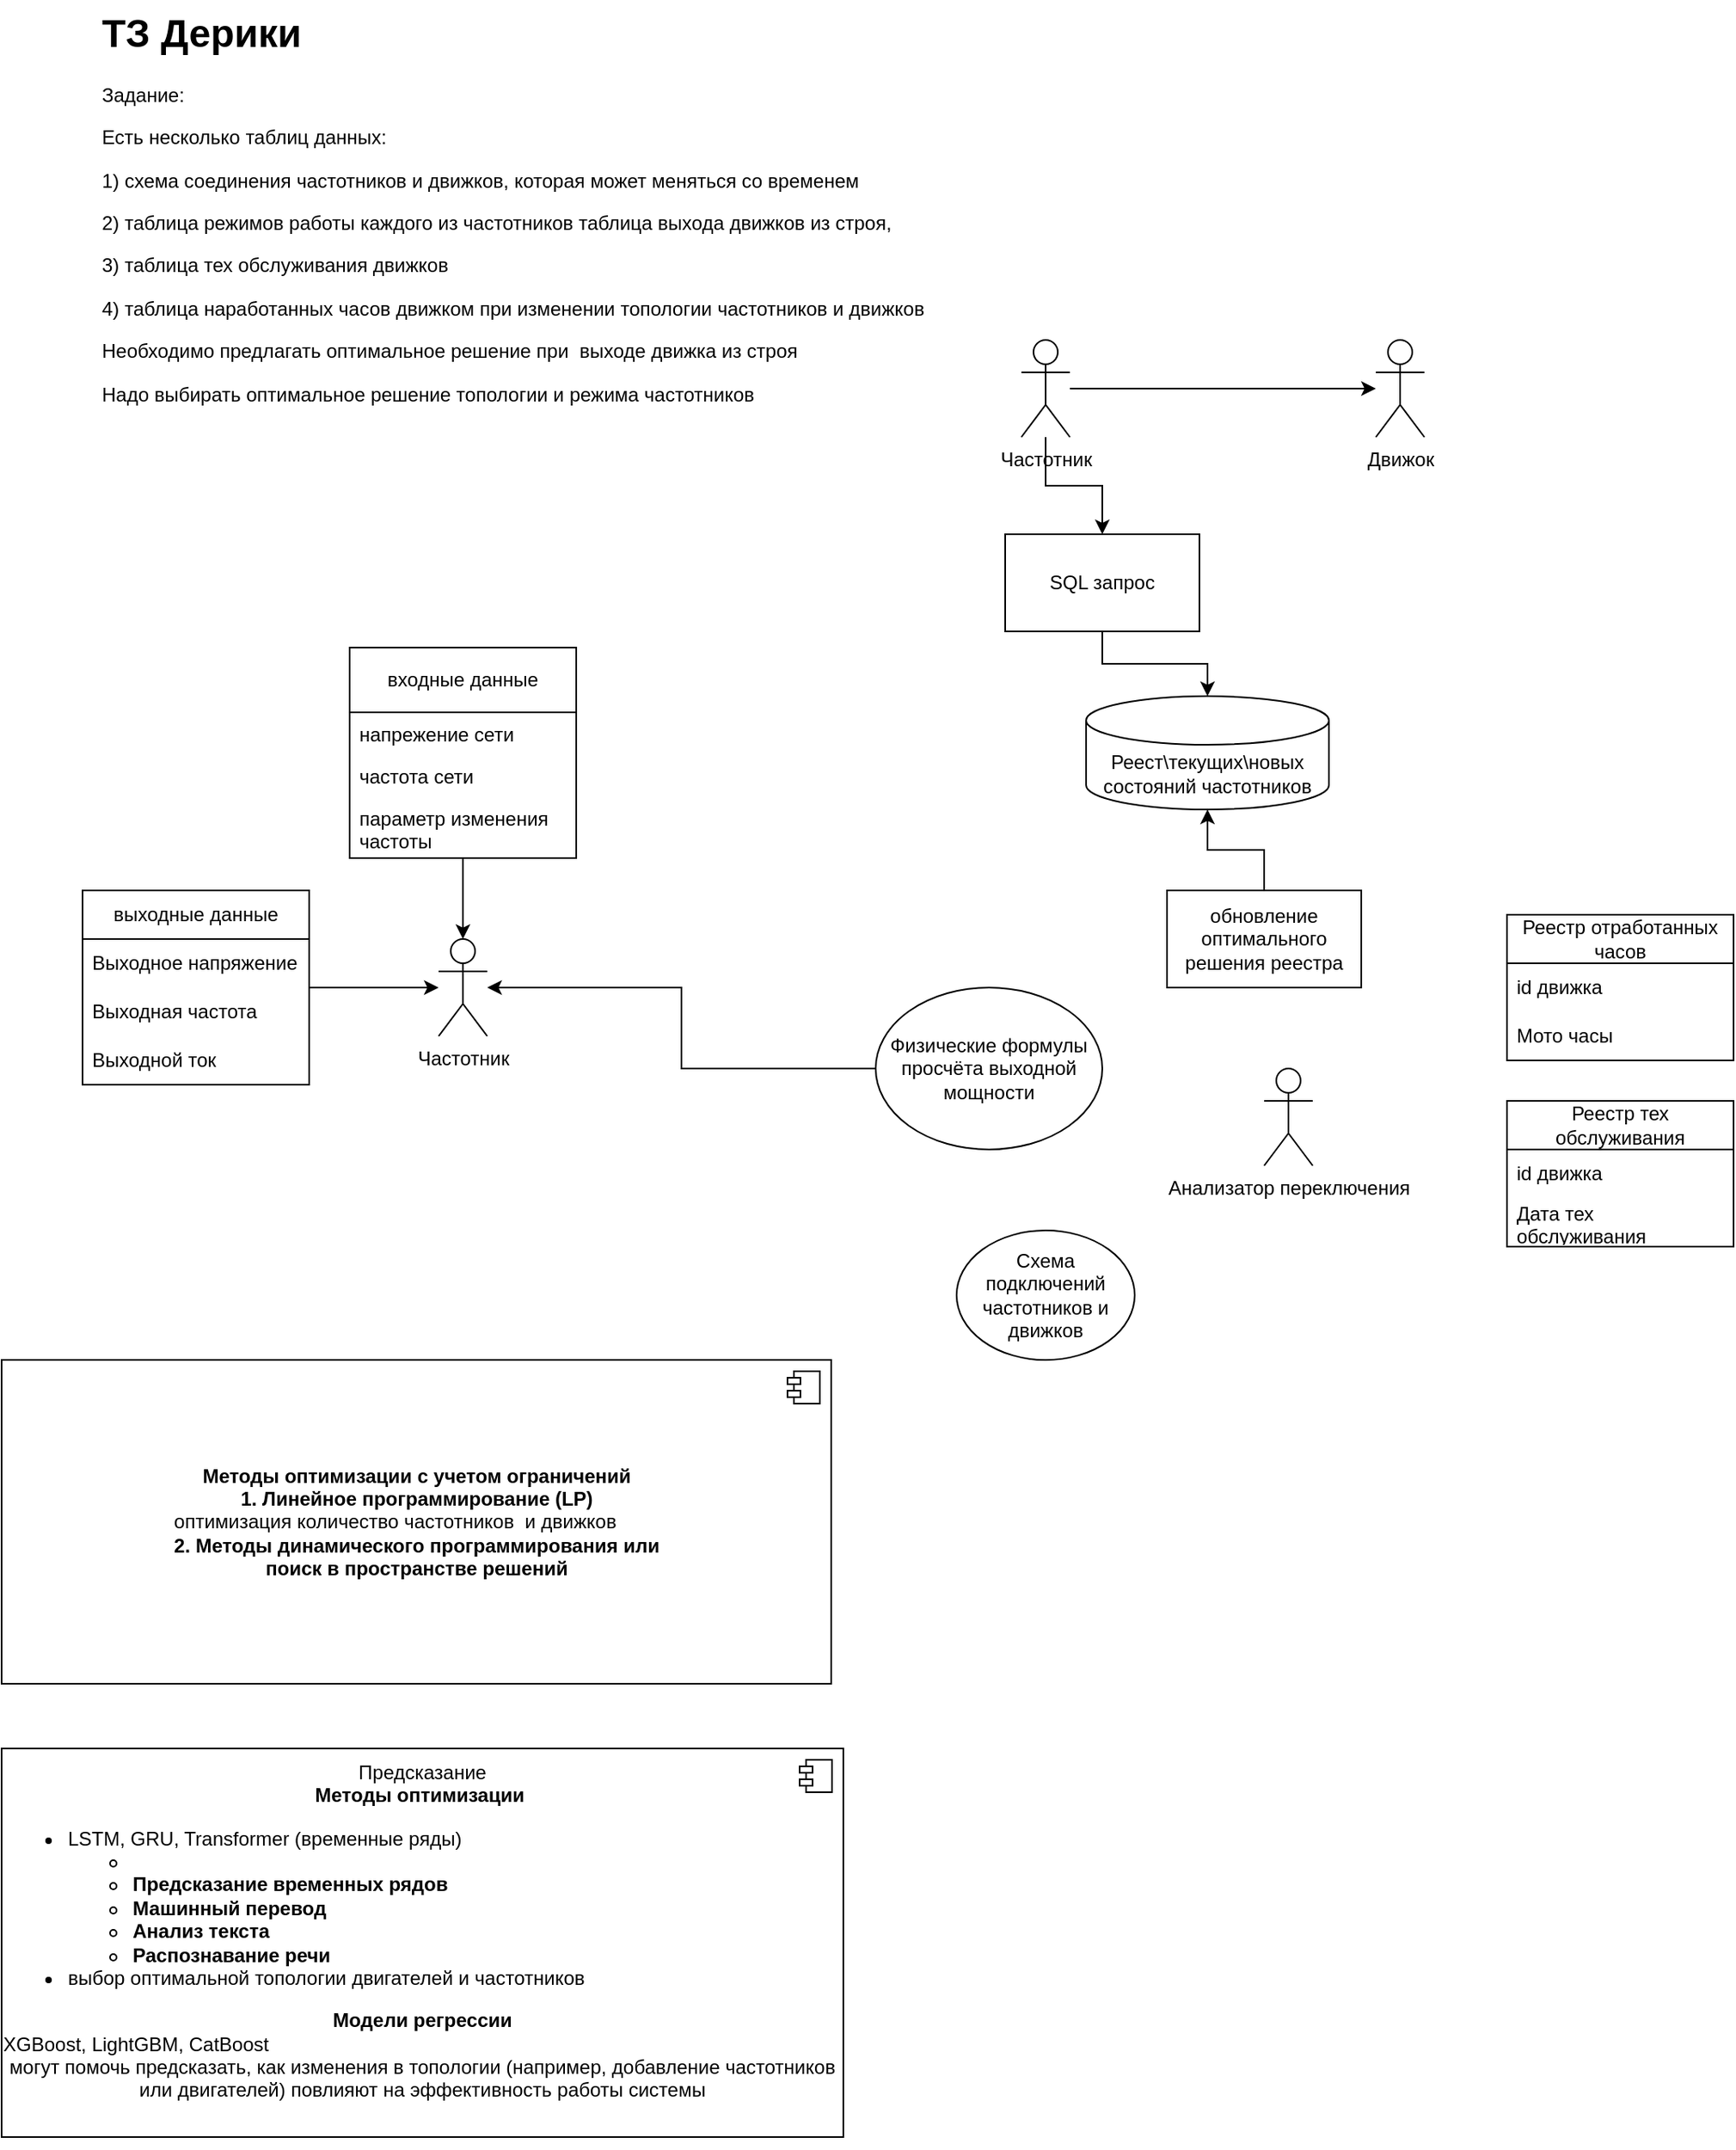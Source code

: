 <mxfile version="26.0.13">
  <diagram name="Страница — 1" id="_v5LaGTC0-DqnQ5YdJLc">
    <mxGraphModel dx="2336" dy="821" grid="1" gridSize="10" guides="1" tooltips="1" connect="1" arrows="1" fold="1" page="1" pageScale="1" pageWidth="827" pageHeight="1169" math="0" shadow="0">
      <root>
        <mxCell id="0" />
        <mxCell id="1" parent="0" />
        <mxCell id="yWEKpOkfy3Jw7eenvQe8-1" value="Движок" style="shape=umlActor;verticalLabelPosition=bottom;verticalAlign=top;html=1;outlineConnect=0;" parent="1" vertex="1">
          <mxGeometry x="399" y="270" width="30" height="60" as="geometry" />
        </mxCell>
        <mxCell id="yWEKpOkfy3Jw7eenvQe8-7" value="" style="edgeStyle=orthogonalEdgeStyle;rounded=0;orthogonalLoop=1;jettySize=auto;html=1;" parent="1" source="yWEKpOkfy3Jw7eenvQe8-2" target="yWEKpOkfy3Jw7eenvQe8-1" edge="1">
          <mxGeometry relative="1" as="geometry">
            <mxPoint x="245" y="300" as="targetPoint" />
          </mxGeometry>
        </mxCell>
        <mxCell id="yWEKpOkfy3Jw7eenvQe8-10" value="" style="edgeStyle=orthogonalEdgeStyle;rounded=0;orthogonalLoop=1;jettySize=auto;html=1;" parent="1" source="yWEKpOkfy3Jw7eenvQe8-2" target="yWEKpOkfy3Jw7eenvQe8-9" edge="1">
          <mxGeometry relative="1" as="geometry">
            <Array as="points">
              <mxPoint x="195" y="360" />
              <mxPoint x="230" y="360" />
            </Array>
          </mxGeometry>
        </mxCell>
        <mxCell id="yWEKpOkfy3Jw7eenvQe8-2" value="Частотник" style="shape=umlActor;verticalLabelPosition=bottom;verticalAlign=top;html=1;outlineConnect=0;" parent="1" vertex="1">
          <mxGeometry x="180" y="270" width="30" height="60" as="geometry" />
        </mxCell>
        <mxCell id="yWEKpOkfy3Jw7eenvQe8-4" value="Реест\текущих\новых состояний частотников" style="shape=cylinder3;whiteSpace=wrap;html=1;boundedLbl=1;backgroundOutline=1;size=15;" parent="1" vertex="1">
          <mxGeometry x="220" y="490" width="150" height="70" as="geometry" />
        </mxCell>
        <mxCell id="yWEKpOkfy3Jw7eenvQe8-11" value="" style="edgeStyle=orthogonalEdgeStyle;rounded=0;orthogonalLoop=1;jettySize=auto;html=1;" parent="1" source="yWEKpOkfy3Jw7eenvQe8-9" target="yWEKpOkfy3Jw7eenvQe8-4" edge="1">
          <mxGeometry relative="1" as="geometry" />
        </mxCell>
        <mxCell id="yWEKpOkfy3Jw7eenvQe8-9" value="SQL запрос" style="rounded=0;whiteSpace=wrap;html=1;" parent="1" vertex="1">
          <mxGeometry x="170" y="390" width="120" height="60" as="geometry" />
        </mxCell>
        <mxCell id="yWEKpOkfy3Jw7eenvQe8-12" value="Реестр отработанных часов" style="swimlane;fontStyle=0;childLayout=stackLayout;horizontal=1;startSize=30;horizontalStack=0;resizeParent=1;resizeParentMax=0;resizeLast=0;collapsible=1;marginBottom=0;whiteSpace=wrap;html=1;" parent="1" vertex="1">
          <mxGeometry x="480" y="625" width="140" height="90" as="geometry" />
        </mxCell>
        <mxCell id="yWEKpOkfy3Jw7eenvQe8-13" value="id движка" style="text;strokeColor=none;fillColor=none;align=left;verticalAlign=middle;spacingLeft=4;spacingRight=4;overflow=hidden;points=[[0,0.5],[1,0.5]];portConstraint=eastwest;rotatable=0;whiteSpace=wrap;html=1;" parent="yWEKpOkfy3Jw7eenvQe8-12" vertex="1">
          <mxGeometry y="30" width="140" height="30" as="geometry" />
        </mxCell>
        <mxCell id="yWEKpOkfy3Jw7eenvQe8-30" value="Мото часы" style="text;strokeColor=none;fillColor=none;align=left;verticalAlign=middle;spacingLeft=4;spacingRight=4;overflow=hidden;points=[[0,0.5],[1,0.5]];portConstraint=eastwest;rotatable=0;whiteSpace=wrap;html=1;" parent="yWEKpOkfy3Jw7eenvQe8-12" vertex="1">
          <mxGeometry y="60" width="140" height="30" as="geometry" />
        </mxCell>
        <mxCell id="yWEKpOkfy3Jw7eenvQe8-18" value="Анализатор переключения" style="shape=umlActor;verticalLabelPosition=bottom;verticalAlign=top;html=1;outlineConnect=0;" parent="1" vertex="1">
          <mxGeometry x="330" y="720" width="30" height="60" as="geometry" />
        </mxCell>
        <mxCell id="yWEKpOkfy3Jw7eenvQe8-28" value="Схема подключений частотников и движков" style="ellipse;whiteSpace=wrap;html=1;" parent="1" vertex="1">
          <mxGeometry x="140" y="820" width="110" height="80" as="geometry" />
        </mxCell>
        <mxCell id="zOdYqrqbQJjYuCrktWeD-7" value="" style="edgeStyle=orthogonalEdgeStyle;rounded=0;orthogonalLoop=1;jettySize=auto;html=1;" edge="1" parent="1" source="yWEKpOkfy3Jw7eenvQe8-29" target="zOdYqrqbQJjYuCrktWeD-6">
          <mxGeometry relative="1" as="geometry" />
        </mxCell>
        <mxCell id="yWEKpOkfy3Jw7eenvQe8-29" value="Физические формулы просчёта выходной мощности" style="ellipse;whiteSpace=wrap;html=1;" parent="1" vertex="1">
          <mxGeometry x="90" y="670" width="140" height="100" as="geometry" />
        </mxCell>
        <mxCell id="yWEKpOkfy3Jw7eenvQe8-33" value="" style="edgeStyle=orthogonalEdgeStyle;rounded=0;orthogonalLoop=1;jettySize=auto;html=1;" parent="1" source="yWEKpOkfy3Jw7eenvQe8-32" target="yWEKpOkfy3Jw7eenvQe8-4" edge="1">
          <mxGeometry relative="1" as="geometry" />
        </mxCell>
        <mxCell id="yWEKpOkfy3Jw7eenvQe8-32" value="обновление оптимального решения реестра" style="rounded=0;whiteSpace=wrap;html=1;" parent="1" vertex="1">
          <mxGeometry x="270" y="610" width="120" height="60" as="geometry" />
        </mxCell>
        <mxCell id="yWEKpOkfy3Jw7eenvQe8-34" value="Реестр тех обслуживания" style="swimlane;fontStyle=0;childLayout=stackLayout;horizontal=1;startSize=30;horizontalStack=0;resizeParent=1;resizeParentMax=0;resizeLast=0;collapsible=1;marginBottom=0;whiteSpace=wrap;html=1;" parent="1" vertex="1">
          <mxGeometry x="480" y="740" width="140" height="90" as="geometry">
            <mxRectangle x="600" y="750" width="180" height="30" as="alternateBounds" />
          </mxGeometry>
        </mxCell>
        <mxCell id="yWEKpOkfy3Jw7eenvQe8-35" value="id движка" style="text;strokeColor=none;fillColor=none;align=left;verticalAlign=middle;spacingLeft=4;spacingRight=4;overflow=hidden;points=[[0,0.5],[1,0.5]];portConstraint=eastwest;rotatable=0;whiteSpace=wrap;html=1;" parent="yWEKpOkfy3Jw7eenvQe8-34" vertex="1">
          <mxGeometry y="30" width="140" height="30" as="geometry" />
        </mxCell>
        <mxCell id="yWEKpOkfy3Jw7eenvQe8-36" value="Дата тех обслуживания" style="text;strokeColor=none;fillColor=none;align=left;verticalAlign=middle;spacingLeft=4;spacingRight=4;overflow=hidden;points=[[0,0.5],[1,0.5]];portConstraint=eastwest;rotatable=0;whiteSpace=wrap;html=1;" parent="yWEKpOkfy3Jw7eenvQe8-34" vertex="1">
          <mxGeometry y="60" width="140" height="30" as="geometry" />
        </mxCell>
        <mxCell id="zOdYqrqbQJjYuCrktWeD-6" value="Частотник" style="shape=umlActor;verticalLabelPosition=bottom;verticalAlign=top;html=1;outlineConnect=0;" vertex="1" parent="1">
          <mxGeometry x="-180" y="640" width="30" height="60" as="geometry" />
        </mxCell>
        <mxCell id="zOdYqrqbQJjYuCrktWeD-20" value="" style="edgeStyle=orthogonalEdgeStyle;rounded=0;orthogonalLoop=1;jettySize=auto;html=1;" edge="1" parent="1" source="zOdYqrqbQJjYuCrktWeD-10" target="zOdYqrqbQJjYuCrktWeD-6">
          <mxGeometry relative="1" as="geometry" />
        </mxCell>
        <mxCell id="zOdYqrqbQJjYuCrktWeD-10" value="входные данные" style="swimlane;fontStyle=0;childLayout=stackLayout;horizontal=1;startSize=40;fillColor=none;horizontalStack=0;resizeParent=1;resizeParentMax=0;resizeLast=0;collapsible=1;marginBottom=0;whiteSpace=wrap;html=1;" vertex="1" parent="1">
          <mxGeometry x="-235" y="460" width="140" height="130" as="geometry" />
        </mxCell>
        <mxCell id="zOdYqrqbQJjYuCrktWeD-11" value="напрежение сети" style="text;strokeColor=none;fillColor=none;align=left;verticalAlign=top;spacingLeft=4;spacingRight=4;overflow=hidden;rotatable=0;points=[[0,0.5],[1,0.5]];portConstraint=eastwest;whiteSpace=wrap;html=1;" vertex="1" parent="zOdYqrqbQJjYuCrktWeD-10">
          <mxGeometry y="40" width="140" height="26" as="geometry" />
        </mxCell>
        <mxCell id="zOdYqrqbQJjYuCrktWeD-12" value="частота сети" style="text;strokeColor=none;fillColor=none;align=left;verticalAlign=top;spacingLeft=4;spacingRight=4;overflow=hidden;rotatable=0;points=[[0,0.5],[1,0.5]];portConstraint=eastwest;whiteSpace=wrap;html=1;" vertex="1" parent="zOdYqrqbQJjYuCrktWeD-10">
          <mxGeometry y="66" width="140" height="26" as="geometry" />
        </mxCell>
        <mxCell id="zOdYqrqbQJjYuCrktWeD-13" value="параметр изменения частоты" style="text;strokeColor=none;fillColor=none;align=left;verticalAlign=top;spacingLeft=4;spacingRight=4;overflow=hidden;rotatable=0;points=[[0,0.5],[1,0.5]];portConstraint=eastwest;whiteSpace=wrap;html=1;" vertex="1" parent="zOdYqrqbQJjYuCrktWeD-10">
          <mxGeometry y="92" width="140" height="38" as="geometry" />
        </mxCell>
        <mxCell id="zOdYqrqbQJjYuCrktWeD-27" value="" style="edgeStyle=orthogonalEdgeStyle;rounded=0;orthogonalLoop=1;jettySize=auto;html=1;" edge="1" parent="1" source="zOdYqrqbQJjYuCrktWeD-23" target="zOdYqrqbQJjYuCrktWeD-6">
          <mxGeometry relative="1" as="geometry" />
        </mxCell>
        <mxCell id="zOdYqrqbQJjYuCrktWeD-23" value="выходные данные" style="swimlane;fontStyle=0;childLayout=stackLayout;horizontal=1;startSize=30;horizontalStack=0;resizeParent=1;resizeParentMax=0;resizeLast=0;collapsible=1;marginBottom=0;whiteSpace=wrap;html=1;" vertex="1" parent="1">
          <mxGeometry x="-400" y="610" width="140" height="120" as="geometry" />
        </mxCell>
        <mxCell id="zOdYqrqbQJjYuCrktWeD-24" value="Выходное напряжение" style="text;strokeColor=none;fillColor=none;align=left;verticalAlign=middle;spacingLeft=4;spacingRight=4;overflow=hidden;points=[[0,0.5],[1,0.5]];portConstraint=eastwest;rotatable=0;whiteSpace=wrap;html=1;" vertex="1" parent="zOdYqrqbQJjYuCrktWeD-23">
          <mxGeometry y="30" width="140" height="30" as="geometry" />
        </mxCell>
        <mxCell id="zOdYqrqbQJjYuCrktWeD-25" value="Выходная частота" style="text;strokeColor=none;fillColor=none;align=left;verticalAlign=middle;spacingLeft=4;spacingRight=4;overflow=hidden;points=[[0,0.5],[1,0.5]];portConstraint=eastwest;rotatable=0;whiteSpace=wrap;html=1;" vertex="1" parent="zOdYqrqbQJjYuCrktWeD-23">
          <mxGeometry y="60" width="140" height="30" as="geometry" />
        </mxCell>
        <mxCell id="zOdYqrqbQJjYuCrktWeD-26" value="Выходной ток" style="text;strokeColor=none;fillColor=none;align=left;verticalAlign=middle;spacingLeft=4;spacingRight=4;overflow=hidden;points=[[0,0.5],[1,0.5]];portConstraint=eastwest;rotatable=0;whiteSpace=wrap;html=1;" vertex="1" parent="zOdYqrqbQJjYuCrktWeD-23">
          <mxGeometry y="90" width="140" height="30" as="geometry" />
        </mxCell>
        <mxCell id="zOdYqrqbQJjYuCrktWeD-28" value="&lt;h1 style=&quot;margin-top: 0px;&quot;&gt;ТЗ Дерики&lt;/h1&gt;&lt;p&gt;Задание:&lt;/p&gt;&lt;p&gt;Есть несколько таблиц данных:&lt;/p&gt;&lt;p&gt;1) схема соединения частотников и движков, которая может меняться со временем&amp;nbsp;&lt;/p&gt;&lt;p&gt;2) таблица режимов работы каждого из частотников таблица выхода движков из строя,&amp;nbsp;&lt;/p&gt;&lt;p&gt;3) таблица тех обслуживания движков&amp;nbsp;&lt;/p&gt;&lt;p&gt;4) таблица наработанных часов движком при изменении топологии частотников и движков&amp;nbsp;&lt;/p&gt;&lt;p&gt;Необходимо предлагать оптимальное решение при&amp;nbsp; выходе движка из строя&lt;/p&gt;&lt;p&gt;Надо выбирать оптимальное решение топологии и режима частотников&lt;/p&gt;" style="text;html=1;whiteSpace=wrap;overflow=hidden;rounded=0;" vertex="1" parent="1">
          <mxGeometry x="-390" y="60" width="590" height="260" as="geometry" />
        </mxCell>
        <mxCell id="zOdYqrqbQJjYuCrktWeD-31" value="&lt;b&gt;Методы оптимизации с учетом ограничений&lt;/b&gt;&lt;div&gt;&lt;div style=&quot;&quot;&gt;&lt;b style=&quot;background-color: transparent; color: light-dark(rgb(0, 0, 0), rgb(255, 255, 255)); text-wrap-mode: nowrap;&quot;&gt;1. Линейное программирование (LP)&lt;/b&gt;&lt;/div&gt;&lt;span style=&quot;text-wrap-mode: nowrap; background-color: transparent; color: light-dark(rgb(0, 0, 0), rgb(255, 255, 255));&quot;&gt;&lt;div style=&quot;text-align: left;&quot;&gt;&lt;span style=&quot;background-color: transparent; color: light-dark(rgb(0, 0, 0), rgb(255, 255, 255));&quot;&gt;оптимизация количество частотников&amp;nbsp; и движков&lt;/span&gt;&lt;/div&gt;&lt;div style=&quot;&quot;&gt;&lt;b style=&quot;background-color: transparent; color: light-dark(rgb(0, 0, 0), rgb(255, 255, 255));&quot;&gt;&lt;strong style=&quot;color: light-dark(rgb(0, 0, 0), rgb(255, 255, 255));&quot; data-end=&quot;3285&quot; data-start=&quot;3244&quot;&gt;2. Методы динамического программирования&amp;nbsp;&lt;/strong&gt;или&lt;/b&gt;&lt;/div&gt;&lt;/span&gt;&lt;b style=&quot;background-color: transparent; color: light-dark(rgb(0, 0, 0), rgb(255, 255, 255)); text-wrap-mode: nowrap;&quot;&gt;&lt;strong data-end=&quot;3322&quot; data-start=&quot;3290&quot;&gt;поиск в пространстве решений&lt;/strong&gt;&lt;/b&gt;&lt;b style=&quot;color: light-dark(rgb(0, 0, 0), rgb(255, 255, 255)); text-wrap-mode: nowrap; background-color: transparent;&quot;&gt;&lt;/b&gt;&lt;/div&gt;" style="html=1;dropTarget=0;whiteSpace=wrap;" vertex="1" parent="1">
          <mxGeometry x="-450" y="900" width="512.5" height="200" as="geometry" />
        </mxCell>
        <mxCell id="zOdYqrqbQJjYuCrktWeD-32" value="" style="shape=module;jettyWidth=8;jettyHeight=4;" vertex="1" parent="zOdYqrqbQJjYuCrktWeD-31">
          <mxGeometry x="1" width="20" height="20" relative="1" as="geometry">
            <mxPoint x="-27" y="7" as="offset" />
          </mxGeometry>
        </mxCell>
        <mxCell id="zOdYqrqbQJjYuCrktWeD-33" value="&lt;div&gt;&lt;br&gt;&lt;/div&gt;Предсказание&lt;br&gt;&lt;b&gt;Методы оптимизации&amp;nbsp;&lt;/b&gt;&lt;br&gt;&lt;div style=&quot;text-align: left;&quot;&gt;&lt;ul&gt;&lt;li&gt;&lt;span style=&quot;background-color: transparent; color: light-dark(rgb(0, 0, 0), rgb(255, 255, 255));&quot;&gt;LSTM, GRU, Transformer (временные ряды)&lt;br&gt;&lt;/span&gt;&lt;/li&gt;&lt;ul&gt;&lt;li&gt;&lt;span style=&quot;background-color: transparent; color: light-dark(rgb(0, 0, 0), rgb(255, 255, 255));&quot;&gt;&lt;/span&gt;&lt;/li&gt;&lt;li data-end=&quot;1734&quot; data-start=&quot;1700&quot;&gt;&lt;strong data-end=&quot;1734&quot; data-start=&quot;1702&quot;&gt;Предсказание временных рядов&lt;/strong&gt;&lt;/li&gt;&lt;li data-end=&quot;1757&quot; data-start=&quot;1735&quot;&gt;&lt;strong data-end=&quot;1757&quot; data-start=&quot;1737&quot;&gt;Машинный перевод&lt;/strong&gt;&lt;/li&gt;&lt;li data-end=&quot;1777&quot; data-start=&quot;1758&quot;&gt;&lt;strong data-end=&quot;1777&quot; data-start=&quot;1760&quot;&gt;Анализ текста&lt;/strong&gt;&lt;/li&gt;&lt;li data-end=&quot;1802&quot; data-start=&quot;1778&quot;&gt;&lt;strong data-end=&quot;1802&quot; data-start=&quot;1780&quot;&gt;Распознавание речи&lt;/strong&gt;&lt;/li&gt;&lt;/ul&gt;&lt;li&gt;выбор оптимальной топологии двигателей и частотников&lt;/li&gt;&lt;/ul&gt;&lt;/div&gt;&lt;div style=&quot;&quot;&gt;&lt;span style=&quot;font-weight: bold; background-color: transparent; color: light-dark(rgb(0, 0, 0), rgb(255, 255, 255));&quot;&gt;Модели &lt;/span&gt;&lt;span style=&quot;background-color: transparent; color: light-dark(rgb(0, 0, 0), rgb(255, 255, 255));&quot; data-end=&quot;3784&quot; data-start=&quot;3771&quot;&gt;&lt;b&gt;регрессии&lt;/b&gt;&lt;br&gt;&lt;div style=&quot;text-align: left;&quot;&gt;&lt;span style=&quot;background-color: transparent; color: light-dark(rgb(0, 0, 0), rgb(255, 255, 255));&quot; data-end=&quot;1289&quot; data-start=&quot;1278&quot;&gt;XGBoost&lt;/span&gt;&lt;span style=&quot;background-color: transparent; color: light-dark(rgb(0, 0, 0), rgb(255, 255, 255));&quot;&gt;, &lt;/span&gt;&lt;span style=&quot;background-color: transparent; color: light-dark(rgb(0, 0, 0), rgb(255, 255, 255));&quot; data-end=&quot;1303&quot; data-start=&quot;1291&quot;&gt;LightGBM&lt;/span&gt;&lt;span style=&quot;background-color: transparent; color: light-dark(rgb(0, 0, 0), rgb(255, 255, 255));&quot;&gt;, &lt;/span&gt;&lt;span style=&quot;background-color: transparent; color: light-dark(rgb(0, 0, 0), rgb(255, 255, 255));&quot; data-end=&quot;1317&quot; data-start=&quot;1305&quot;&gt;CatBoost&lt;/span&gt;&lt;/div&gt;&lt;/span&gt;&lt;/div&gt;могут помочь предсказать, как изменения в топологии (например, добавление частотников или двигателей) повлияют на эффективность работы системы&lt;div&gt;&lt;br&gt;&lt;br&gt;&lt;b&gt;&lt;/b&gt;&lt;/div&gt;" style="html=1;dropTarget=0;whiteSpace=wrap;" vertex="1" parent="1">
          <mxGeometry x="-450" y="1140" width="520" height="240" as="geometry" />
        </mxCell>
        <mxCell id="zOdYqrqbQJjYuCrktWeD-34" value="" style="shape=module;jettyWidth=8;jettyHeight=4;" vertex="1" parent="zOdYqrqbQJjYuCrktWeD-33">
          <mxGeometry x="1" width="20" height="20" relative="1" as="geometry">
            <mxPoint x="-27" y="7" as="offset" />
          </mxGeometry>
        </mxCell>
      </root>
    </mxGraphModel>
  </diagram>
</mxfile>
